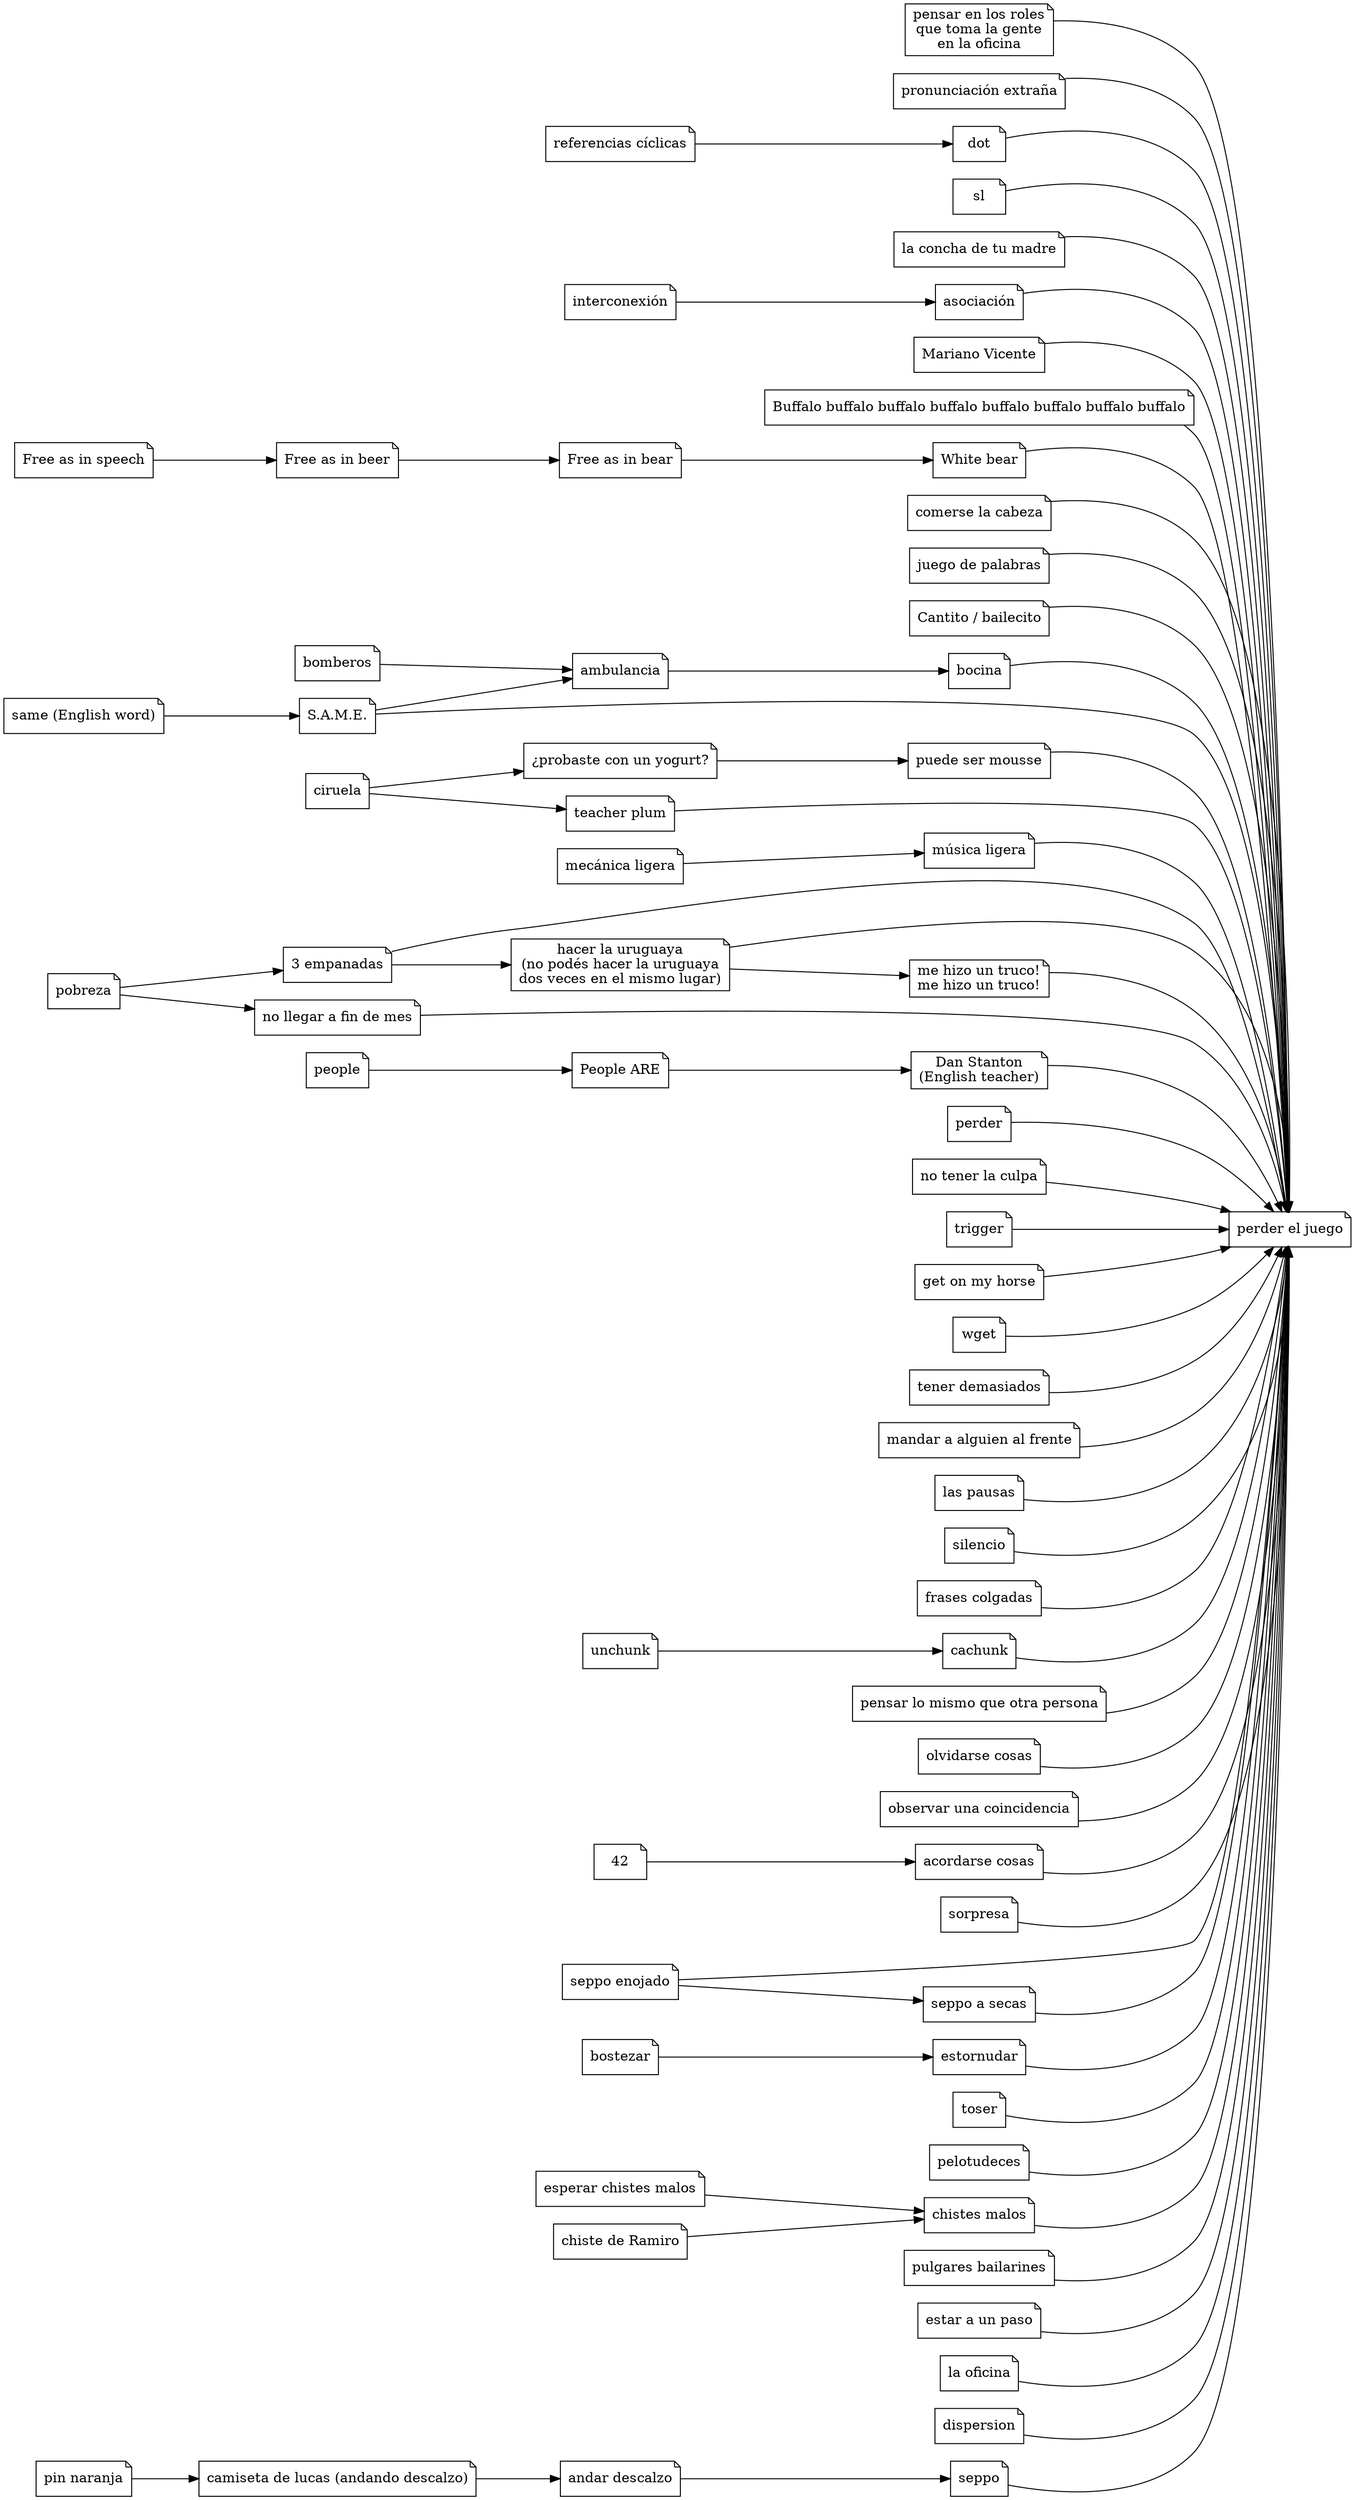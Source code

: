 digraph
{
    rankdir="LR"
    node [shape="note"]

    pej [label="perder el juego"]
    roles [label="pensar en los roles\nque toma la gente\nen la oficina"]
    pe [label="pronunciación extraña"]
    dot
    sl
    rc [label="referencias cíclicas"]
    camiseta [label="camiseta de lucas (andando descalzo)"]
    lcdtm [label="la concha de tu madre"]
    bomberos
    int [label="interconexión"]
    asoc [label="asociación"]
    mv [label="Mariano Vicente"]
    buffalo [label="Buffalo buffalo buffalo buffalo buffalo buffalo buffalo buffalo"]
    fais [label="Free as in speech"]
    faib [label="Free as in beer"]
    faibe [label="Free as in bear"]
    wb [label="White bear"]
    comecoco [label="comerse la cabeza"]
    palabras [label="juego de palabras"]
    cantito [label="Cantito / bailecito"]
    same_english [label="same (English word)"]
    same_acronym [label="S.A.M.E."]
    yogurt [label="¿probaste con un yogurt?"]
    mousse [label="puede ser mousse"]
    teacher_plum [label="teacher plum"]
    meli [label="mecánica ligera"]
    muli [label="música ligera"]
    pobreza [label="pobreza"]
    emp3 [label="3 empanadas"]
    nomes [label="no llegar a fin de mes"]
    uruguaya [label="hacer la uruguaya\n(no podés hacer la uruguaya\ndos veces en el mismo lugar)"]
    truco [label="me hizo un truco!\nme hizo un truco!"]
    people_are [label="People ARE"]
    dan_stanton [label="Dan Stanton\n(English teacher)"]

    perder                              -> pej
    "no tener la culpa"                 -> pej
    trigger                             -> pej
    "get on my horse"                   -> pej
    wget                                -> pej
    "tener demasiados"                  -> pej
    "mandar a alguien al frente"        -> pej
    "las pausas"                        -> pej
    silencio                            -> pej
    "frases colgadas"                   -> pej
    cachunk                             -> pej
    "pensar lo mismo que otra persona"  -> pej
    "olvidarse cosas"                   -> pej
    "observar una coincidencia"         -> pej
    "acordarse cosas"                   -> pej
    sorpresa                            -> pej
    "seppo enojado"                     -> pej
    estornudar                          -> pej
    toser                               -> pej
    bocina                              -> pej
    pelotudeces                         -> pej
    roles -> pej
    "seppo enojado" -> "seppo a secas"  -> pej
    "chistes malos"                     -> pej
    pe                                  -> pej
    "pulgares bailarines"               -> pej
    "estar a un paso"                   -> pej
    "la oficina"                        -> pej
    "dispersion"                        -> pej
    seppo                               -> pej
    lcdtm                               -> pej
    asoc                                -> pej
    mv                                  -> pej
    dot                                 -> pej
    sl                                  -> pej
    buffalo                             -> pej
    comecoco                            -> pej
    palabras                            -> pej

    bomberos -> "ambulancia" -> "bocina"
    "esperar chistes malos" -> "chistes malos"
    "chiste de Ramiro" -> "chistes malos"
    "unchunk" -> "cachunk"
    "andar descalzo" -> "seppo"
    "pin naranja" -> camiseta -> "andar descalzo"
    int -> asoc
    "bostezar" -> estornudar
    42 -> "acordarse cosas"
    rc -> dot
    fais -> faib -> faibe -> wb         -> pej
    cantito                             -> pej
    same_english -> same_acronym        -> pej
    same_acronym -> ambulancia
    ciruela -> yogurt -> mousse         -> pej
    ciruela -> teacher_plum             -> pej
    meli -> muli                        -> pej
    pobreza -> emp3                     -> pej
    pobreza -> nomes                    -> pej
    emp3 -> uruguaya                    -> pej
    uruguaya -> truco                   -> pej
    people -> people_are -> dan_stanton -> pej
}
